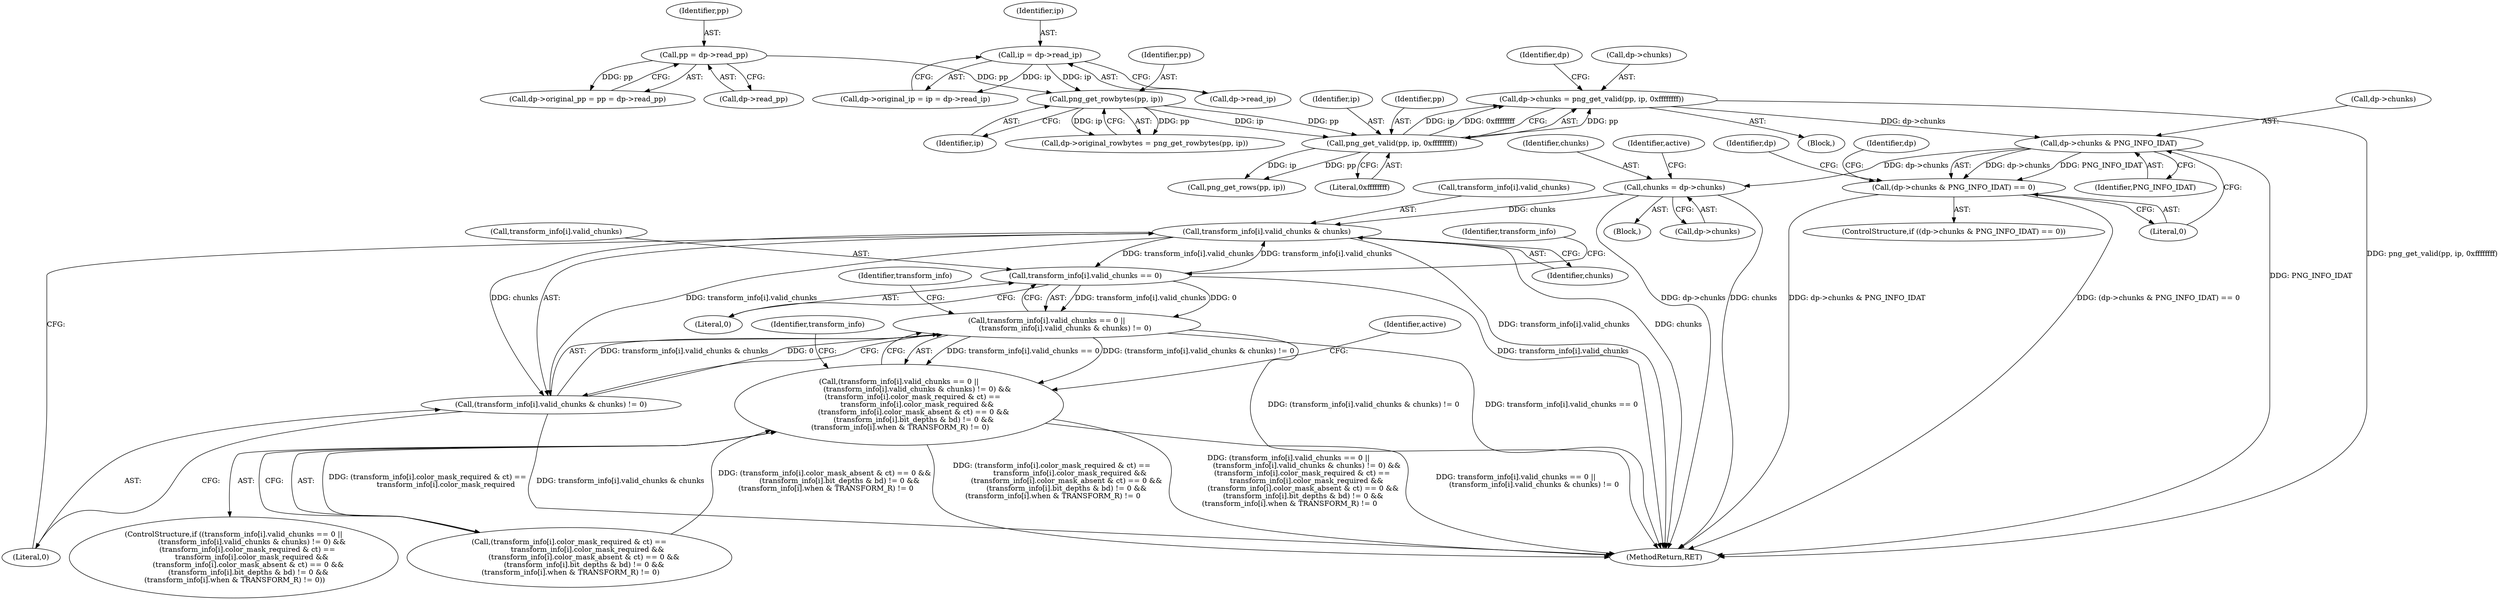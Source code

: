 digraph "0_Android_9d4853418ab2f754c2b63e091c29c5529b8b86ca_25@pointer" {
"1000168" [label="(Call,dp->chunks = png_get_valid(pp, ip, 0xffffffff))"];
"1000172" [label="(Call,png_get_valid(pp, ip, 0xffffffff))"];
"1000155" [label="(Call,png_get_rowbytes(pp, ip))"];
"1000126" [label="(Call,pp = dp->read_pp)"];
"1000141" [label="(Call,ip = dp->read_ip)"];
"1000178" [label="(Call,dp->chunks & PNG_INFO_IDAT)"];
"1000177" [label="(Call,(dp->chunks & PNG_INFO_IDAT) == 0)"];
"1000244" [label="(Call,chunks = dp->chunks)"];
"1000307" [label="(Call,transform_info[i].valid_chunks & chunks)"];
"1000299" [label="(Call,transform_info[i].valid_chunks == 0)"];
"1000298" [label="(Call,transform_info[i].valid_chunks == 0 ||\n                (transform_info[i].valid_chunks & chunks) != 0)"];
"1000297" [label="(Call,(transform_info[i].valid_chunks == 0 ||\n                (transform_info[i].valid_chunks & chunks) != 0) &&\n            (transform_info[i].color_mask_required & ct) ==\n                transform_info[i].color_mask_required &&\n             (transform_info[i].color_mask_absent & ct) == 0 &&\n             (transform_info[i].bit_depths & bd) != 0 &&\n (transform_info[i].when & TRANSFORM_R) != 0)"];
"1000306" [label="(Call,(transform_info[i].valid_chunks & chunks) != 0)"];
"1000168" [label="(Call,dp->chunks = png_get_valid(pp, ip, 0xffffffff))"];
"1000128" [label="(Call,dp->read_pp)"];
"1000142" [label="(Identifier,ip)"];
"1000306" [label="(Call,(transform_info[i].valid_chunks & chunks) != 0)"];
"1000246" [label="(Call,dp->chunks)"];
"1000300" [label="(Call,transform_info[i].valid_chunks)"];
"1000190" [label="(Identifier,dp)"];
"1000315" [label="(Call,(transform_info[i].color_mask_required & ct) ==\n                transform_info[i].color_mask_required &&\n             (transform_info[i].color_mask_absent & ct) == 0 &&\n             (transform_info[i].bit_depths & bd) != 0 &&\n (transform_info[i].when & TRANSFORM_R) != 0)"];
"1000185" [label="(Identifier,dp)"];
"1000245" [label="(Identifier,chunks)"];
"1000110" [label="(Block,)"];
"1000175" [label="(Literal,0xffffffff)"];
"1000182" [label="(Identifier,PNG_INFO_IDAT)"];
"1000176" [label="(ControlStructure,if ((dp->chunks & PNG_INFO_IDAT) == 0))"];
"1000155" [label="(Call,png_get_rowbytes(pp, ip))"];
"1000169" [label="(Call,dp->chunks)"];
"1000122" [label="(Call,dp->original_pp = pp = dp->read_pp)"];
"1000320" [label="(Identifier,transform_info)"];
"1000179" [label="(Call,dp->chunks)"];
"1000296" [label="(ControlStructure,if ((transform_info[i].valid_chunks == 0 ||\n                (transform_info[i].valid_chunks & chunks) != 0) &&\n            (transform_info[i].color_mask_required & ct) ==\n                transform_info[i].color_mask_required &&\n             (transform_info[i].color_mask_absent & ct) == 0 &&\n             (transform_info[i].bit_depths & bd) != 0 &&\n (transform_info[i].when & TRANSFORM_R) != 0))"];
"1000367" [label="(Identifier,transform_info)"];
"1000298" [label="(Call,transform_info[i].valid_chunks == 0 ||\n                (transform_info[i].valid_chunks & chunks) != 0)"];
"1000174" [label="(Identifier,ip)"];
"1000307" [label="(Call,transform_info[i].valid_chunks & chunks)"];
"1000192" [label="(Call,png_get_rows(pp, ip))"];
"1000178" [label="(Call,dp->chunks & PNG_INFO_IDAT)"];
"1000180" [label="(Identifier,dp)"];
"1000313" [label="(Identifier,chunks)"];
"1000299" [label="(Call,transform_info[i].valid_chunks == 0)"];
"1000308" [label="(Call,transform_info[i].valid_chunks)"];
"1000244" [label="(Call,chunks = dp->chunks)"];
"1000151" [label="(Call,dp->original_rowbytes = png_get_rowbytes(pp, ip))"];
"1000177" [label="(Call,(dp->chunks & PNG_INFO_IDAT) == 0)"];
"1000388" [label="(MethodReturn,RET)"];
"1000305" [label="(Literal,0)"];
"1000242" [label="(Block,)"];
"1000143" [label="(Call,dp->read_ip)"];
"1000137" [label="(Call,dp->original_ip = ip = dp->read_ip)"];
"1000173" [label="(Identifier,pp)"];
"1000127" [label="(Identifier,pp)"];
"1000141" [label="(Call,ip = dp->read_ip)"];
"1000310" [label="(Identifier,transform_info)"];
"1000359" [label="(Identifier,active)"];
"1000156" [label="(Identifier,pp)"];
"1000297" [label="(Call,(transform_info[i].valid_chunks == 0 ||\n                (transform_info[i].valid_chunks & chunks) != 0) &&\n            (transform_info[i].color_mask_required & ct) ==\n                transform_info[i].color_mask_required &&\n             (transform_info[i].color_mask_absent & ct) == 0 &&\n             (transform_info[i].bit_depths & bd) != 0 &&\n (transform_info[i].when & TRANSFORM_R) != 0)"];
"1000126" [label="(Call,pp = dp->read_pp)"];
"1000183" [label="(Literal,0)"];
"1000157" [label="(Identifier,ip)"];
"1000251" [label="(Identifier,active)"];
"1000314" [label="(Literal,0)"];
"1000172" [label="(Call,png_get_valid(pp, ip, 0xffffffff))"];
"1000168" -> "1000110"  [label="AST: "];
"1000168" -> "1000172"  [label="CFG: "];
"1000169" -> "1000168"  [label="AST: "];
"1000172" -> "1000168"  [label="AST: "];
"1000180" -> "1000168"  [label="CFG: "];
"1000168" -> "1000388"  [label="DDG: png_get_valid(pp, ip, 0xffffffff)"];
"1000172" -> "1000168"  [label="DDG: pp"];
"1000172" -> "1000168"  [label="DDG: ip"];
"1000172" -> "1000168"  [label="DDG: 0xffffffff"];
"1000168" -> "1000178"  [label="DDG: dp->chunks"];
"1000172" -> "1000175"  [label="CFG: "];
"1000173" -> "1000172"  [label="AST: "];
"1000174" -> "1000172"  [label="AST: "];
"1000175" -> "1000172"  [label="AST: "];
"1000155" -> "1000172"  [label="DDG: pp"];
"1000155" -> "1000172"  [label="DDG: ip"];
"1000172" -> "1000192"  [label="DDG: pp"];
"1000172" -> "1000192"  [label="DDG: ip"];
"1000155" -> "1000151"  [label="AST: "];
"1000155" -> "1000157"  [label="CFG: "];
"1000156" -> "1000155"  [label="AST: "];
"1000157" -> "1000155"  [label="AST: "];
"1000151" -> "1000155"  [label="CFG: "];
"1000155" -> "1000151"  [label="DDG: pp"];
"1000155" -> "1000151"  [label="DDG: ip"];
"1000126" -> "1000155"  [label="DDG: pp"];
"1000141" -> "1000155"  [label="DDG: ip"];
"1000126" -> "1000122"  [label="AST: "];
"1000126" -> "1000128"  [label="CFG: "];
"1000127" -> "1000126"  [label="AST: "];
"1000128" -> "1000126"  [label="AST: "];
"1000122" -> "1000126"  [label="CFG: "];
"1000126" -> "1000122"  [label="DDG: pp"];
"1000141" -> "1000137"  [label="AST: "];
"1000141" -> "1000143"  [label="CFG: "];
"1000142" -> "1000141"  [label="AST: "];
"1000143" -> "1000141"  [label="AST: "];
"1000137" -> "1000141"  [label="CFG: "];
"1000141" -> "1000137"  [label="DDG: ip"];
"1000178" -> "1000177"  [label="AST: "];
"1000178" -> "1000182"  [label="CFG: "];
"1000179" -> "1000178"  [label="AST: "];
"1000182" -> "1000178"  [label="AST: "];
"1000183" -> "1000178"  [label="CFG: "];
"1000178" -> "1000388"  [label="DDG: PNG_INFO_IDAT"];
"1000178" -> "1000177"  [label="DDG: dp->chunks"];
"1000178" -> "1000177"  [label="DDG: PNG_INFO_IDAT"];
"1000178" -> "1000244"  [label="DDG: dp->chunks"];
"1000177" -> "1000176"  [label="AST: "];
"1000177" -> "1000183"  [label="CFG: "];
"1000183" -> "1000177"  [label="AST: "];
"1000185" -> "1000177"  [label="CFG: "];
"1000190" -> "1000177"  [label="CFG: "];
"1000177" -> "1000388"  [label="DDG: dp->chunks & PNG_INFO_IDAT"];
"1000177" -> "1000388"  [label="DDG: (dp->chunks & PNG_INFO_IDAT) == 0"];
"1000244" -> "1000242"  [label="AST: "];
"1000244" -> "1000246"  [label="CFG: "];
"1000245" -> "1000244"  [label="AST: "];
"1000246" -> "1000244"  [label="AST: "];
"1000251" -> "1000244"  [label="CFG: "];
"1000244" -> "1000388"  [label="DDG: chunks"];
"1000244" -> "1000388"  [label="DDG: dp->chunks"];
"1000244" -> "1000307"  [label="DDG: chunks"];
"1000307" -> "1000306"  [label="AST: "];
"1000307" -> "1000313"  [label="CFG: "];
"1000308" -> "1000307"  [label="AST: "];
"1000313" -> "1000307"  [label="AST: "];
"1000314" -> "1000307"  [label="CFG: "];
"1000307" -> "1000388"  [label="DDG: chunks"];
"1000307" -> "1000388"  [label="DDG: transform_info[i].valid_chunks"];
"1000307" -> "1000299"  [label="DDG: transform_info[i].valid_chunks"];
"1000307" -> "1000306"  [label="DDG: transform_info[i].valid_chunks"];
"1000307" -> "1000306"  [label="DDG: chunks"];
"1000299" -> "1000307"  [label="DDG: transform_info[i].valid_chunks"];
"1000299" -> "1000298"  [label="AST: "];
"1000299" -> "1000305"  [label="CFG: "];
"1000300" -> "1000299"  [label="AST: "];
"1000305" -> "1000299"  [label="AST: "];
"1000310" -> "1000299"  [label="CFG: "];
"1000298" -> "1000299"  [label="CFG: "];
"1000299" -> "1000388"  [label="DDG: transform_info[i].valid_chunks"];
"1000299" -> "1000298"  [label="DDG: transform_info[i].valid_chunks"];
"1000299" -> "1000298"  [label="DDG: 0"];
"1000298" -> "1000297"  [label="AST: "];
"1000298" -> "1000306"  [label="CFG: "];
"1000306" -> "1000298"  [label="AST: "];
"1000320" -> "1000298"  [label="CFG: "];
"1000297" -> "1000298"  [label="CFG: "];
"1000298" -> "1000388"  [label="DDG: transform_info[i].valid_chunks == 0"];
"1000298" -> "1000388"  [label="DDG: (transform_info[i].valid_chunks & chunks) != 0"];
"1000298" -> "1000297"  [label="DDG: transform_info[i].valid_chunks == 0"];
"1000298" -> "1000297"  [label="DDG: (transform_info[i].valid_chunks & chunks) != 0"];
"1000306" -> "1000298"  [label="DDG: transform_info[i].valid_chunks & chunks"];
"1000306" -> "1000298"  [label="DDG: 0"];
"1000297" -> "1000296"  [label="AST: "];
"1000297" -> "1000315"  [label="CFG: "];
"1000315" -> "1000297"  [label="AST: "];
"1000359" -> "1000297"  [label="CFG: "];
"1000367" -> "1000297"  [label="CFG: "];
"1000297" -> "1000388"  [label="DDG: (transform_info[i].valid_chunks == 0 ||\n                (transform_info[i].valid_chunks & chunks) != 0) &&\n            (transform_info[i].color_mask_required & ct) ==\n                transform_info[i].color_mask_required &&\n             (transform_info[i].color_mask_absent & ct) == 0 &&\n             (transform_info[i].bit_depths & bd) != 0 &&\n (transform_info[i].when & TRANSFORM_R) != 0"];
"1000297" -> "1000388"  [label="DDG: transform_info[i].valid_chunks == 0 ||\n                (transform_info[i].valid_chunks & chunks) != 0"];
"1000297" -> "1000388"  [label="DDG: (transform_info[i].color_mask_required & ct) ==\n                transform_info[i].color_mask_required &&\n             (transform_info[i].color_mask_absent & ct) == 0 &&\n             (transform_info[i].bit_depths & bd) != 0 &&\n (transform_info[i].when & TRANSFORM_R) != 0"];
"1000315" -> "1000297"  [label="DDG: (transform_info[i].color_mask_required & ct) ==\n                transform_info[i].color_mask_required"];
"1000315" -> "1000297"  [label="DDG: (transform_info[i].color_mask_absent & ct) == 0 &&\n             (transform_info[i].bit_depths & bd) != 0 &&\n (transform_info[i].when & TRANSFORM_R) != 0"];
"1000306" -> "1000314"  [label="CFG: "];
"1000314" -> "1000306"  [label="AST: "];
"1000306" -> "1000388"  [label="DDG: transform_info[i].valid_chunks & chunks"];
}
